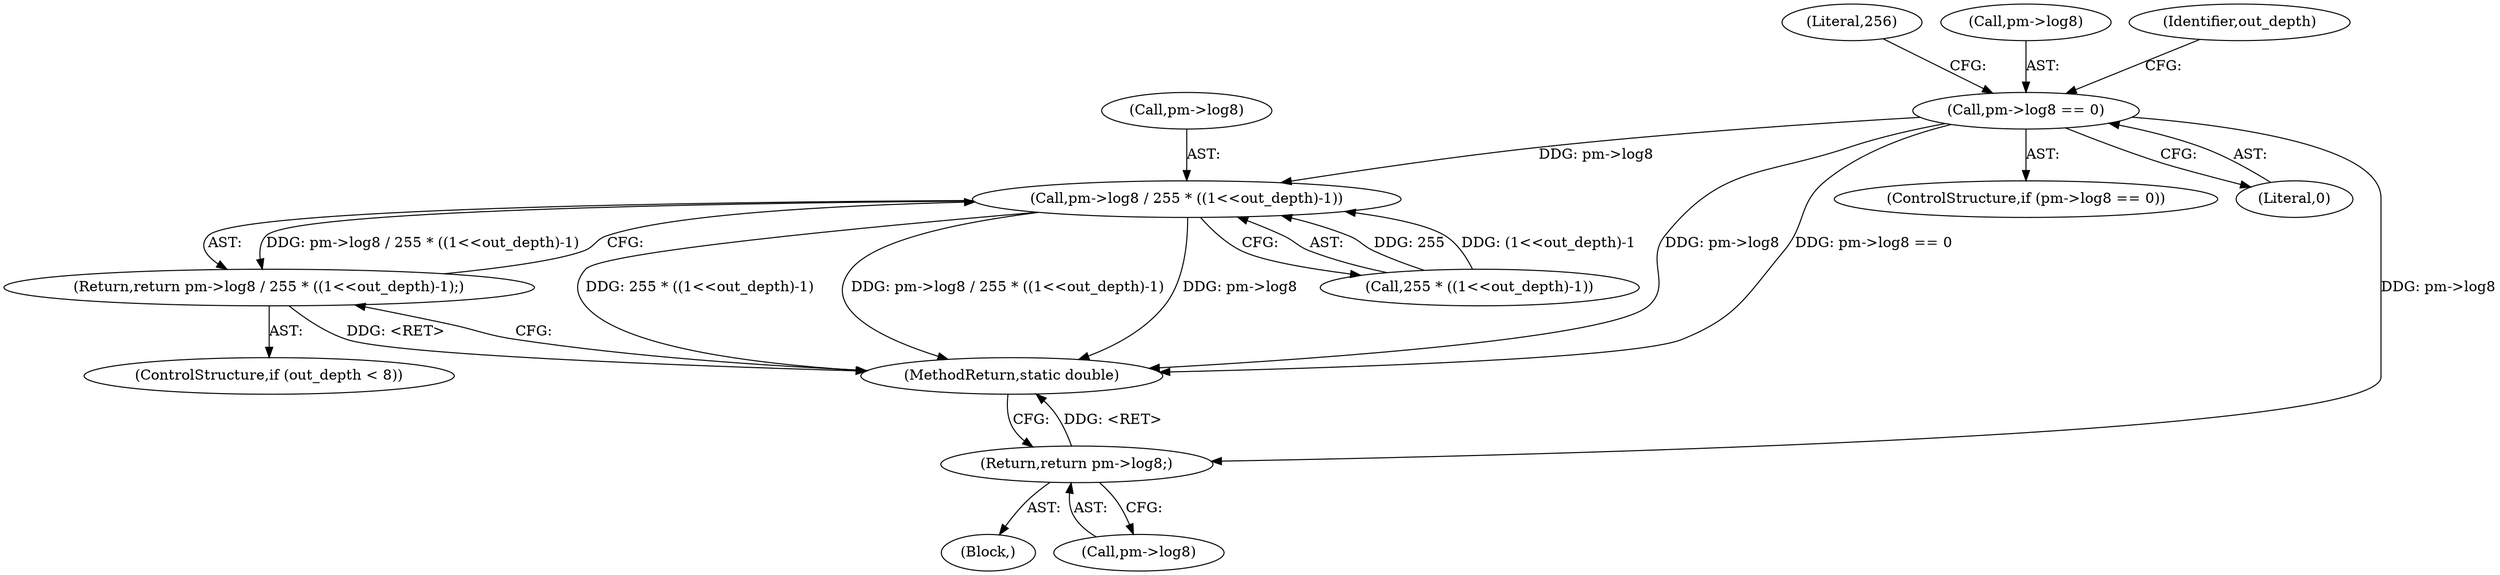 digraph "0_Android_9d4853418ab2f754c2b63e091c29c5529b8b86ca_109@pointer" {
"1000114" [label="(Call,pm->log8 == 0)"];
"1000126" [label="(Call,pm->log8 / 255 * ((1<<out_depth)-1))"];
"1000125" [label="(Return,return pm->log8 / 255 * ((1<<out_depth)-1);)"];
"1000137" [label="(Return,return pm->log8;)"];
"1000121" [label="(ControlStructure,if (out_depth < 8))"];
"1000114" [label="(Call,pm->log8 == 0)"];
"1000120" [label="(Literal,256)"];
"1000115" [label="(Call,pm->log8)"];
"1000137" [label="(Return,return pm->log8;)"];
"1000177" [label="(MethodReturn,static double)"];
"1000130" [label="(Call,255 * ((1<<out_depth)-1))"];
"1000113" [label="(ControlStructure,if (pm->log8 == 0))"];
"1000125" [label="(Return,return pm->log8 / 255 * ((1<<out_depth)-1);)"];
"1000123" [label="(Identifier,out_depth)"];
"1000112" [label="(Block,)"];
"1000126" [label="(Call,pm->log8 / 255 * ((1<<out_depth)-1))"];
"1000118" [label="(Literal,0)"];
"1000138" [label="(Call,pm->log8)"];
"1000127" [label="(Call,pm->log8)"];
"1000114" -> "1000113"  [label="AST: "];
"1000114" -> "1000118"  [label="CFG: "];
"1000115" -> "1000114"  [label="AST: "];
"1000118" -> "1000114"  [label="AST: "];
"1000120" -> "1000114"  [label="CFG: "];
"1000123" -> "1000114"  [label="CFG: "];
"1000114" -> "1000177"  [label="DDG: pm->log8 == 0"];
"1000114" -> "1000177"  [label="DDG: pm->log8"];
"1000114" -> "1000126"  [label="DDG: pm->log8"];
"1000114" -> "1000137"  [label="DDG: pm->log8"];
"1000126" -> "1000125"  [label="AST: "];
"1000126" -> "1000130"  [label="CFG: "];
"1000127" -> "1000126"  [label="AST: "];
"1000130" -> "1000126"  [label="AST: "];
"1000125" -> "1000126"  [label="CFG: "];
"1000126" -> "1000177"  [label="DDG: 255 * ((1<<out_depth)-1)"];
"1000126" -> "1000177"  [label="DDG: pm->log8 / 255 * ((1<<out_depth)-1)"];
"1000126" -> "1000177"  [label="DDG: pm->log8"];
"1000126" -> "1000125"  [label="DDG: pm->log8 / 255 * ((1<<out_depth)-1)"];
"1000130" -> "1000126"  [label="DDG: 255"];
"1000130" -> "1000126"  [label="DDG: (1<<out_depth)-1"];
"1000125" -> "1000121"  [label="AST: "];
"1000177" -> "1000125"  [label="CFG: "];
"1000125" -> "1000177"  [label="DDG: <RET>"];
"1000137" -> "1000112"  [label="AST: "];
"1000137" -> "1000138"  [label="CFG: "];
"1000138" -> "1000137"  [label="AST: "];
"1000177" -> "1000137"  [label="CFG: "];
"1000137" -> "1000177"  [label="DDG: <RET>"];
}
